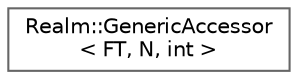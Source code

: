 digraph "Graphical Class Hierarchy"
{
 // LATEX_PDF_SIZE
  bgcolor="transparent";
  edge [fontname=Helvetica,fontsize=10,labelfontname=Helvetica,labelfontsize=10];
  node [fontname=Helvetica,fontsize=10,shape=box,height=0.2,width=0.4];
  rankdir="LR";
  Node0 [id="Node000000",label="Realm::GenericAccessor\l\< FT, N, int \>",height=0.2,width=0.4,color="grey40", fillcolor="white", style="filled",URL="$classRealm_1_1GenericAccessor.html",tooltip=" "];
}
